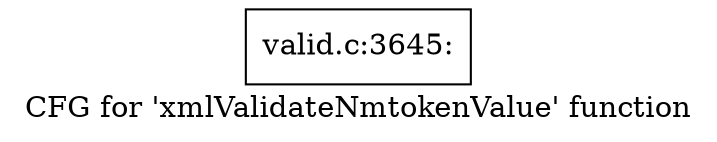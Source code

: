 digraph "CFG for 'xmlValidateNmtokenValue' function" {
	label="CFG for 'xmlValidateNmtokenValue' function";

	Node0x505e3f0 [shape=record,label="{valid.c:3645:}"];
}
